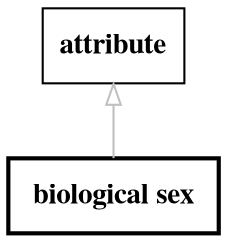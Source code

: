 // biolink model
digraph {
	graph [fontsize=32 penwidth=5]
	node [color=black fontname="times bold" shape=rectangle]
	edge [color=gray fontcolor=darkgray]
	"biological sex" [label=" biological sex " style=bold]
	attribute -> "biological sex" [label="" arrowtail=onormal dir=back]
}
